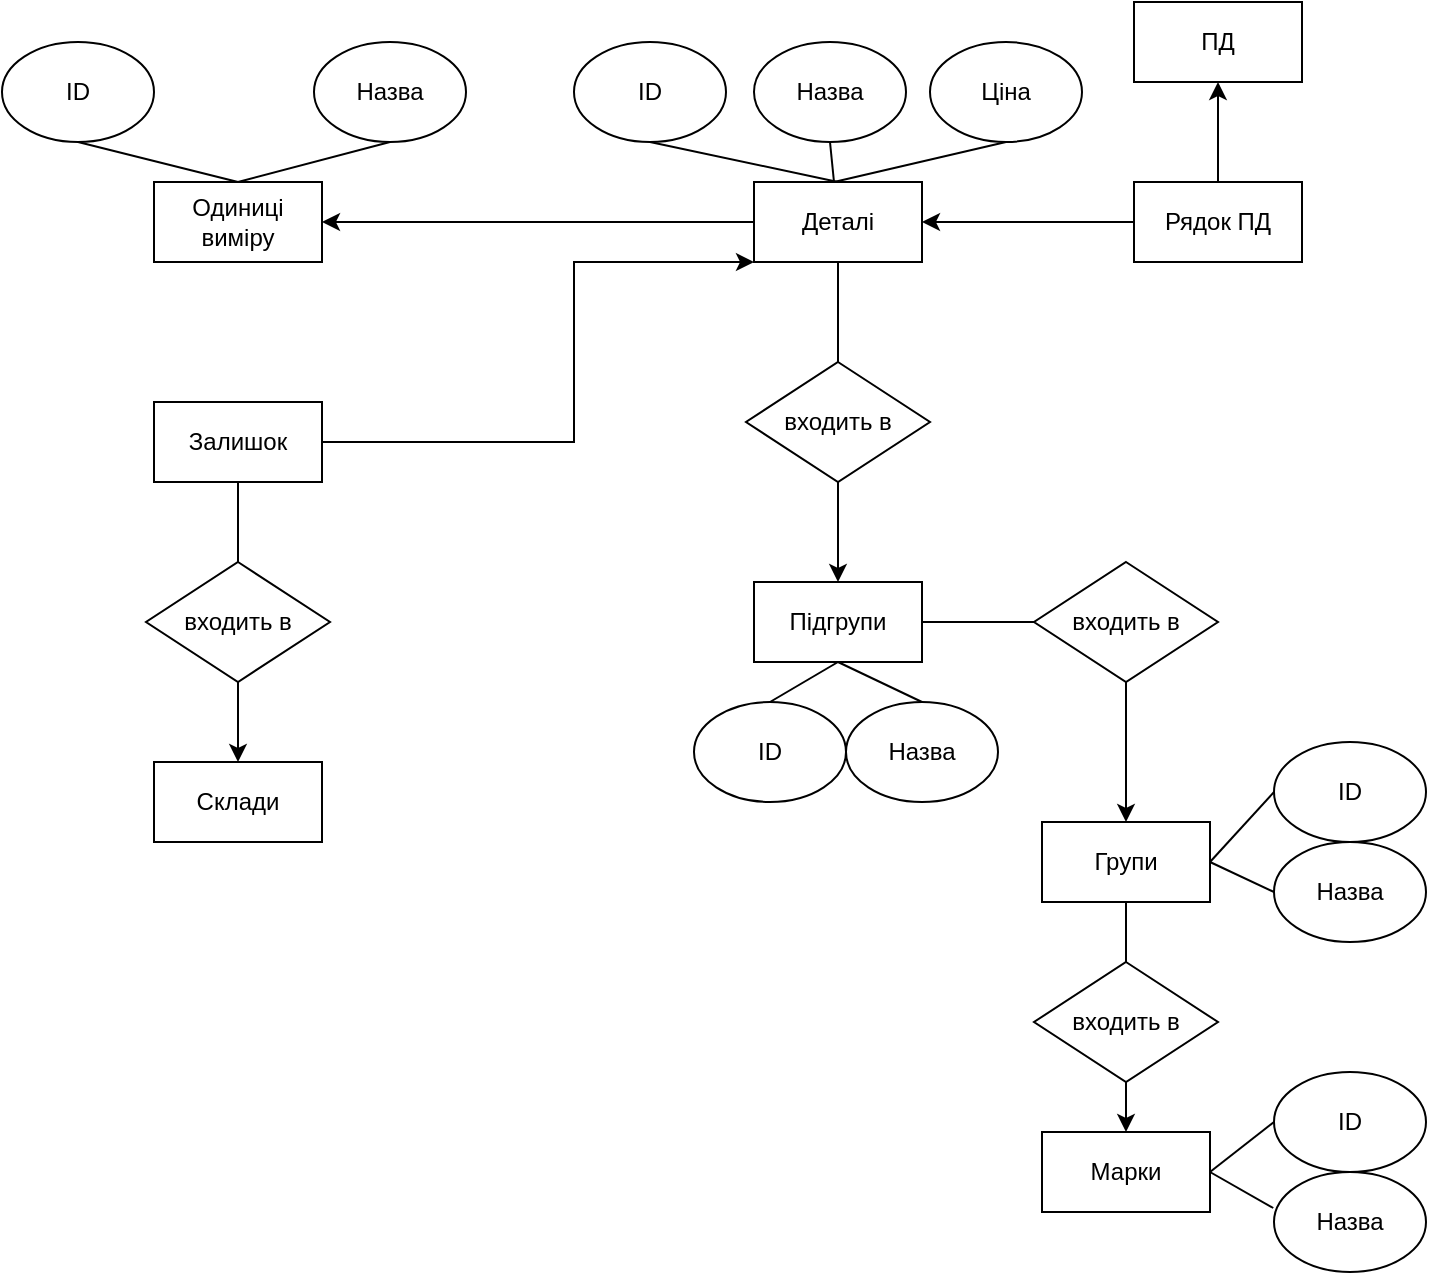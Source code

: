 <mxfile version="13.7.7" type="github">
  <diagram id="RTLc3jPprGojaGmsn5mG" name="Page-1">
    <mxGraphModel dx="1221" dy="682" grid="1" gridSize="10" guides="1" tooltips="1" connect="1" arrows="1" fold="1" page="1" pageScale="1" pageWidth="827" pageHeight="1169" math="0" shadow="0">
      <root>
        <mxCell id="0" />
        <mxCell id="1" parent="0" />
        <mxCell id="cFBW0MS9uPqBSYgZb__g-45" style="edgeStyle=orthogonalEdgeStyle;rounded=0;orthogonalLoop=1;jettySize=auto;html=1;exitX=0;exitY=0.5;exitDx=0;exitDy=0;entryX=1;entryY=0.5;entryDx=0;entryDy=0;" edge="1" parent="1" source="cFBW0MS9uPqBSYgZb__g-1" target="cFBW0MS9uPqBSYgZb__g-38">
          <mxGeometry relative="1" as="geometry" />
        </mxCell>
        <mxCell id="cFBW0MS9uPqBSYgZb__g-1" value="Деталі" style="rounded=0;whiteSpace=wrap;html=1;" vertex="1" parent="1">
          <mxGeometry x="420" y="110" width="84" height="40" as="geometry" />
        </mxCell>
        <mxCell id="cFBW0MS9uPqBSYgZb__g-5" style="edgeStyle=orthogonalEdgeStyle;rounded=0;orthogonalLoop=1;jettySize=auto;html=1;exitX=0;exitY=0.5;exitDx=0;exitDy=0;entryX=1;entryY=0.5;entryDx=0;entryDy=0;" edge="1" parent="1" source="cFBW0MS9uPqBSYgZb__g-2" target="cFBW0MS9uPqBSYgZb__g-1">
          <mxGeometry relative="1" as="geometry" />
        </mxCell>
        <mxCell id="cFBW0MS9uPqBSYgZb__g-6" style="edgeStyle=orthogonalEdgeStyle;rounded=0;orthogonalLoop=1;jettySize=auto;html=1;exitX=0.5;exitY=0;exitDx=0;exitDy=0;entryX=0.5;entryY=1;entryDx=0;entryDy=0;" edge="1" parent="1" source="cFBW0MS9uPqBSYgZb__g-2" target="cFBW0MS9uPqBSYgZb__g-3">
          <mxGeometry relative="1" as="geometry" />
        </mxCell>
        <mxCell id="cFBW0MS9uPqBSYgZb__g-2" value="Рядок ПД" style="rounded=0;whiteSpace=wrap;html=1;" vertex="1" parent="1">
          <mxGeometry x="610" y="110" width="84" height="40" as="geometry" />
        </mxCell>
        <mxCell id="cFBW0MS9uPqBSYgZb__g-3" value="ПД" style="rounded=0;whiteSpace=wrap;html=1;" vertex="1" parent="1">
          <mxGeometry x="610" y="20" width="84" height="40" as="geometry" />
        </mxCell>
        <mxCell id="cFBW0MS9uPqBSYgZb__g-16" style="edgeStyle=orthogonalEdgeStyle;rounded=0;orthogonalLoop=1;jettySize=auto;html=1;exitX=0.5;exitY=1;exitDx=0;exitDy=0;entryX=0.5;entryY=0;entryDx=0;entryDy=0;" edge="1" parent="1" source="cFBW0MS9uPqBSYgZb__g-7" target="cFBW0MS9uPqBSYgZb__g-15">
          <mxGeometry relative="1" as="geometry" />
        </mxCell>
        <mxCell id="cFBW0MS9uPqBSYgZb__g-7" value="входить в" style="rhombus;whiteSpace=wrap;html=1;" vertex="1" parent="1">
          <mxGeometry x="416" y="200" width="92" height="60" as="geometry" />
        </mxCell>
        <mxCell id="cFBW0MS9uPqBSYgZb__g-8" value="ID" style="ellipse;whiteSpace=wrap;html=1;" vertex="1" parent="1">
          <mxGeometry x="330" y="40" width="76" height="50" as="geometry" />
        </mxCell>
        <mxCell id="cFBW0MS9uPqBSYgZb__g-9" value="Назва" style="ellipse;whiteSpace=wrap;html=1;" vertex="1" parent="1">
          <mxGeometry x="420" y="40" width="76" height="50" as="geometry" />
        </mxCell>
        <mxCell id="cFBW0MS9uPqBSYgZb__g-10" value="Ціна" style="ellipse;whiteSpace=wrap;html=1;" vertex="1" parent="1">
          <mxGeometry x="508" y="40" width="76" height="50" as="geometry" />
        </mxCell>
        <mxCell id="cFBW0MS9uPqBSYgZb__g-11" value="" style="endArrow=none;html=1;entryX=0.5;entryY=1;entryDx=0;entryDy=0;exitX=0.5;exitY=0;exitDx=0;exitDy=0;" edge="1" parent="1" source="cFBW0MS9uPqBSYgZb__g-1" target="cFBW0MS9uPqBSYgZb__g-8">
          <mxGeometry width="50" height="50" relative="1" as="geometry">
            <mxPoint x="390" y="320" as="sourcePoint" />
            <mxPoint x="440" y="270" as="targetPoint" />
          </mxGeometry>
        </mxCell>
        <mxCell id="cFBW0MS9uPqBSYgZb__g-12" value="" style="endArrow=none;html=1;entryX=0.5;entryY=1;entryDx=0;entryDy=0;" edge="1" parent="1" target="cFBW0MS9uPqBSYgZb__g-9">
          <mxGeometry width="50" height="50" relative="1" as="geometry">
            <mxPoint x="460" y="110" as="sourcePoint" />
            <mxPoint x="440" y="270" as="targetPoint" />
          </mxGeometry>
        </mxCell>
        <mxCell id="cFBW0MS9uPqBSYgZb__g-13" value="" style="endArrow=none;html=1;entryX=0.5;entryY=1;entryDx=0;entryDy=0;" edge="1" parent="1" target="cFBW0MS9uPqBSYgZb__g-10">
          <mxGeometry width="50" height="50" relative="1" as="geometry">
            <mxPoint x="460" y="110" as="sourcePoint" />
            <mxPoint x="440" y="270" as="targetPoint" />
          </mxGeometry>
        </mxCell>
        <mxCell id="cFBW0MS9uPqBSYgZb__g-14" value="" style="endArrow=none;html=1;entryX=0.5;entryY=1;entryDx=0;entryDy=0;" edge="1" parent="1" source="cFBW0MS9uPqBSYgZb__g-7" target="cFBW0MS9uPqBSYgZb__g-1">
          <mxGeometry width="50" height="50" relative="1" as="geometry">
            <mxPoint x="390" y="320" as="sourcePoint" />
            <mxPoint x="440" y="270" as="targetPoint" />
          </mxGeometry>
        </mxCell>
        <mxCell id="cFBW0MS9uPqBSYgZb__g-15" value="Підгрупи" style="rounded=0;whiteSpace=wrap;html=1;" vertex="1" parent="1">
          <mxGeometry x="420" y="310" width="84" height="40" as="geometry" />
        </mxCell>
        <mxCell id="cFBW0MS9uPqBSYgZb__g-17" value="ID" style="ellipse;whiteSpace=wrap;html=1;" vertex="1" parent="1">
          <mxGeometry x="390" y="370" width="76" height="50" as="geometry" />
        </mxCell>
        <mxCell id="cFBW0MS9uPqBSYgZb__g-18" value="Назва" style="ellipse;whiteSpace=wrap;html=1;" vertex="1" parent="1">
          <mxGeometry x="466" y="370" width="76" height="50" as="geometry" />
        </mxCell>
        <mxCell id="cFBW0MS9uPqBSYgZb__g-19" value="" style="endArrow=none;html=1;exitX=0.5;exitY=1;exitDx=0;exitDy=0;entryX=0.5;entryY=0;entryDx=0;entryDy=0;" edge="1" parent="1" source="cFBW0MS9uPqBSYgZb__g-15" target="cFBW0MS9uPqBSYgZb__g-17">
          <mxGeometry width="50" height="50" relative="1" as="geometry">
            <mxPoint x="390" y="320" as="sourcePoint" />
            <mxPoint x="440" y="270" as="targetPoint" />
          </mxGeometry>
        </mxCell>
        <mxCell id="cFBW0MS9uPqBSYgZb__g-20" value="" style="endArrow=none;html=1;entryX=0.5;entryY=1;entryDx=0;entryDy=0;exitX=0.5;exitY=0;exitDx=0;exitDy=0;" edge="1" parent="1" source="cFBW0MS9uPqBSYgZb__g-18" target="cFBW0MS9uPqBSYgZb__g-15">
          <mxGeometry width="50" height="50" relative="1" as="geometry">
            <mxPoint x="390" y="320" as="sourcePoint" />
            <mxPoint x="440" y="270" as="targetPoint" />
          </mxGeometry>
        </mxCell>
        <mxCell id="cFBW0MS9uPqBSYgZb__g-28" style="edgeStyle=orthogonalEdgeStyle;rounded=0;orthogonalLoop=1;jettySize=auto;html=1;exitX=0.5;exitY=1;exitDx=0;exitDy=0;entryX=0.5;entryY=0;entryDx=0;entryDy=0;" edge="1" parent="1" source="cFBW0MS9uPqBSYgZb__g-21" target="cFBW0MS9uPqBSYgZb__g-23">
          <mxGeometry relative="1" as="geometry" />
        </mxCell>
        <mxCell id="cFBW0MS9uPqBSYgZb__g-21" value="входить в" style="rhombus;whiteSpace=wrap;html=1;" vertex="1" parent="1">
          <mxGeometry x="560" y="300" width="92" height="60" as="geometry" />
        </mxCell>
        <mxCell id="cFBW0MS9uPqBSYgZb__g-22" value="" style="endArrow=none;html=1;entryX=1;entryY=0.5;entryDx=0;entryDy=0;exitX=0;exitY=0.5;exitDx=0;exitDy=0;" edge="1" parent="1" source="cFBW0MS9uPqBSYgZb__g-21" target="cFBW0MS9uPqBSYgZb__g-15">
          <mxGeometry width="50" height="50" relative="1" as="geometry">
            <mxPoint x="390" y="320" as="sourcePoint" />
            <mxPoint x="440" y="270" as="targetPoint" />
          </mxGeometry>
        </mxCell>
        <mxCell id="cFBW0MS9uPqBSYgZb__g-23" value="Групи" style="rounded=0;whiteSpace=wrap;html=1;" vertex="1" parent="1">
          <mxGeometry x="564" y="430" width="84" height="40" as="geometry" />
        </mxCell>
        <mxCell id="cFBW0MS9uPqBSYgZb__g-24" value="ID" style="ellipse;whiteSpace=wrap;html=1;" vertex="1" parent="1">
          <mxGeometry x="680" y="390" width="76" height="50" as="geometry" />
        </mxCell>
        <mxCell id="cFBW0MS9uPqBSYgZb__g-25" value="Назва" style="ellipse;whiteSpace=wrap;html=1;" vertex="1" parent="1">
          <mxGeometry x="680" y="440" width="76" height="50" as="geometry" />
        </mxCell>
        <mxCell id="cFBW0MS9uPqBSYgZb__g-26" value="" style="endArrow=none;html=1;entryX=1;entryY=0.5;entryDx=0;entryDy=0;exitX=0;exitY=0.5;exitDx=0;exitDy=0;" edge="1" parent="1" source="cFBW0MS9uPqBSYgZb__g-24" target="cFBW0MS9uPqBSYgZb__g-23">
          <mxGeometry width="50" height="50" relative="1" as="geometry">
            <mxPoint x="390" y="320" as="sourcePoint" />
            <mxPoint x="440" y="270" as="targetPoint" />
          </mxGeometry>
        </mxCell>
        <mxCell id="cFBW0MS9uPqBSYgZb__g-27" value="" style="endArrow=none;html=1;exitX=1;exitY=0.5;exitDx=0;exitDy=0;entryX=0;entryY=0.5;entryDx=0;entryDy=0;" edge="1" parent="1" source="cFBW0MS9uPqBSYgZb__g-23" target="cFBW0MS9uPqBSYgZb__g-25">
          <mxGeometry width="50" height="50" relative="1" as="geometry">
            <mxPoint x="390" y="320" as="sourcePoint" />
            <mxPoint x="440" y="270" as="targetPoint" />
          </mxGeometry>
        </mxCell>
        <mxCell id="cFBW0MS9uPqBSYgZb__g-29" value="Марки" style="rounded=0;whiteSpace=wrap;html=1;" vertex="1" parent="1">
          <mxGeometry x="564" y="585" width="84" height="40" as="geometry" />
        </mxCell>
        <mxCell id="cFBW0MS9uPqBSYgZb__g-32" style="edgeStyle=orthogonalEdgeStyle;rounded=0;orthogonalLoop=1;jettySize=auto;html=1;exitX=0.5;exitY=1;exitDx=0;exitDy=0;entryX=0.5;entryY=0;entryDx=0;entryDy=0;" edge="1" parent="1" source="cFBW0MS9uPqBSYgZb__g-30" target="cFBW0MS9uPqBSYgZb__g-29">
          <mxGeometry relative="1" as="geometry" />
        </mxCell>
        <mxCell id="cFBW0MS9uPqBSYgZb__g-30" value="входить в" style="rhombus;whiteSpace=wrap;html=1;" vertex="1" parent="1">
          <mxGeometry x="560" y="500" width="92" height="60" as="geometry" />
        </mxCell>
        <mxCell id="cFBW0MS9uPqBSYgZb__g-31" value="" style="endArrow=none;html=1;entryX=0.5;entryY=1;entryDx=0;entryDy=0;exitX=0.5;exitY=0;exitDx=0;exitDy=0;" edge="1" parent="1" source="cFBW0MS9uPqBSYgZb__g-30" target="cFBW0MS9uPqBSYgZb__g-23">
          <mxGeometry width="50" height="50" relative="1" as="geometry">
            <mxPoint x="390" y="520" as="sourcePoint" />
            <mxPoint x="440" y="470" as="targetPoint" />
          </mxGeometry>
        </mxCell>
        <mxCell id="cFBW0MS9uPqBSYgZb__g-33" value="Назва" style="ellipse;whiteSpace=wrap;html=1;" vertex="1" parent="1">
          <mxGeometry x="680" y="605" width="76" height="50" as="geometry" />
        </mxCell>
        <mxCell id="cFBW0MS9uPqBSYgZb__g-34" value="ID" style="ellipse;whiteSpace=wrap;html=1;" vertex="1" parent="1">
          <mxGeometry x="680" y="555" width="76" height="50" as="geometry" />
        </mxCell>
        <mxCell id="cFBW0MS9uPqBSYgZb__g-35" value="" style="endArrow=none;html=1;entryX=1;entryY=0.5;entryDx=0;entryDy=0;exitX=0;exitY=0.5;exitDx=0;exitDy=0;" edge="1" parent="1" source="cFBW0MS9uPqBSYgZb__g-34" target="cFBW0MS9uPqBSYgZb__g-29">
          <mxGeometry width="50" height="50" relative="1" as="geometry">
            <mxPoint x="390" y="520" as="sourcePoint" />
            <mxPoint x="440" y="470" as="targetPoint" />
          </mxGeometry>
        </mxCell>
        <mxCell id="cFBW0MS9uPqBSYgZb__g-36" value="" style="endArrow=none;html=1;exitX=1;exitY=0.5;exitDx=0;exitDy=0;entryX=-0.005;entryY=0.36;entryDx=0;entryDy=0;entryPerimeter=0;" edge="1" parent="1" source="cFBW0MS9uPqBSYgZb__g-29" target="cFBW0MS9uPqBSYgZb__g-33">
          <mxGeometry width="50" height="50" relative="1" as="geometry">
            <mxPoint x="390" y="520" as="sourcePoint" />
            <mxPoint x="440" y="470" as="targetPoint" />
          </mxGeometry>
        </mxCell>
        <mxCell id="cFBW0MS9uPqBSYgZb__g-38" value="Одиниці виміру" style="rounded=0;whiteSpace=wrap;html=1;" vertex="1" parent="1">
          <mxGeometry x="120" y="110" width="84" height="40" as="geometry" />
        </mxCell>
        <mxCell id="cFBW0MS9uPqBSYgZb__g-39" value="ID" style="ellipse;whiteSpace=wrap;html=1;" vertex="1" parent="1">
          <mxGeometry x="44" y="40" width="76" height="50" as="geometry" />
        </mxCell>
        <mxCell id="cFBW0MS9uPqBSYgZb__g-40" value="Назва" style="ellipse;whiteSpace=wrap;html=1;" vertex="1" parent="1">
          <mxGeometry x="200" y="40" width="76" height="50" as="geometry" />
        </mxCell>
        <mxCell id="cFBW0MS9uPqBSYgZb__g-41" value="" style="endArrow=none;html=1;entryX=0.5;entryY=1;entryDx=0;entryDy=0;exitX=0.5;exitY=0;exitDx=0;exitDy=0;" edge="1" parent="1" source="cFBW0MS9uPqBSYgZb__g-38" target="cFBW0MS9uPqBSYgZb__g-39">
          <mxGeometry width="50" height="50" relative="1" as="geometry">
            <mxPoint x="170" y="70" as="sourcePoint" />
            <mxPoint x="440" y="170" as="targetPoint" />
          </mxGeometry>
        </mxCell>
        <mxCell id="cFBW0MS9uPqBSYgZb__g-42" value="" style="endArrow=none;html=1;entryX=0.5;entryY=1;entryDx=0;entryDy=0;exitX=0.5;exitY=0;exitDx=0;exitDy=0;" edge="1" parent="1" source="cFBW0MS9uPqBSYgZb__g-38" target="cFBW0MS9uPqBSYgZb__g-40">
          <mxGeometry width="50" height="50" relative="1" as="geometry">
            <mxPoint x="390" y="220" as="sourcePoint" />
            <mxPoint x="240" y="150" as="targetPoint" />
          </mxGeometry>
        </mxCell>
        <mxCell id="cFBW0MS9uPqBSYgZb__g-47" style="edgeStyle=orthogonalEdgeStyle;rounded=0;orthogonalLoop=1;jettySize=auto;html=1;exitX=1;exitY=0.5;exitDx=0;exitDy=0;entryX=0;entryY=1;entryDx=0;entryDy=0;" edge="1" parent="1" source="cFBW0MS9uPqBSYgZb__g-44" target="cFBW0MS9uPqBSYgZb__g-1">
          <mxGeometry relative="1" as="geometry">
            <Array as="points">
              <mxPoint x="330" y="240" />
              <mxPoint x="330" y="150" />
            </Array>
          </mxGeometry>
        </mxCell>
        <mxCell id="cFBW0MS9uPqBSYgZb__g-44" value="Залишок" style="rounded=0;whiteSpace=wrap;html=1;" vertex="1" parent="1">
          <mxGeometry x="120" y="220" width="84" height="40" as="geometry" />
        </mxCell>
        <mxCell id="cFBW0MS9uPqBSYgZb__g-50" style="edgeStyle=orthogonalEdgeStyle;rounded=0;orthogonalLoop=1;jettySize=auto;html=1;exitX=0.5;exitY=1;exitDx=0;exitDy=0;entryX=0.5;entryY=0;entryDx=0;entryDy=0;" edge="1" parent="1" source="cFBW0MS9uPqBSYgZb__g-48" target="cFBW0MS9uPqBSYgZb__g-49">
          <mxGeometry relative="1" as="geometry" />
        </mxCell>
        <mxCell id="cFBW0MS9uPqBSYgZb__g-48" value="входить в" style="rhombus;whiteSpace=wrap;html=1;" vertex="1" parent="1">
          <mxGeometry x="116" y="300" width="92" height="60" as="geometry" />
        </mxCell>
        <mxCell id="cFBW0MS9uPqBSYgZb__g-49" value="Склади" style="rounded=0;whiteSpace=wrap;html=1;" vertex="1" parent="1">
          <mxGeometry x="120" y="400" width="84" height="40" as="geometry" />
        </mxCell>
        <mxCell id="cFBW0MS9uPqBSYgZb__g-51" value="" style="endArrow=none;html=1;exitX=0.5;exitY=1;exitDx=0;exitDy=0;entryX=0.5;entryY=0;entryDx=0;entryDy=0;" edge="1" parent="1" source="cFBW0MS9uPqBSYgZb__g-44" target="cFBW0MS9uPqBSYgZb__g-48">
          <mxGeometry width="50" height="50" relative="1" as="geometry">
            <mxPoint x="390" y="220" as="sourcePoint" />
            <mxPoint x="440" y="170" as="targetPoint" />
          </mxGeometry>
        </mxCell>
      </root>
    </mxGraphModel>
  </diagram>
</mxfile>

